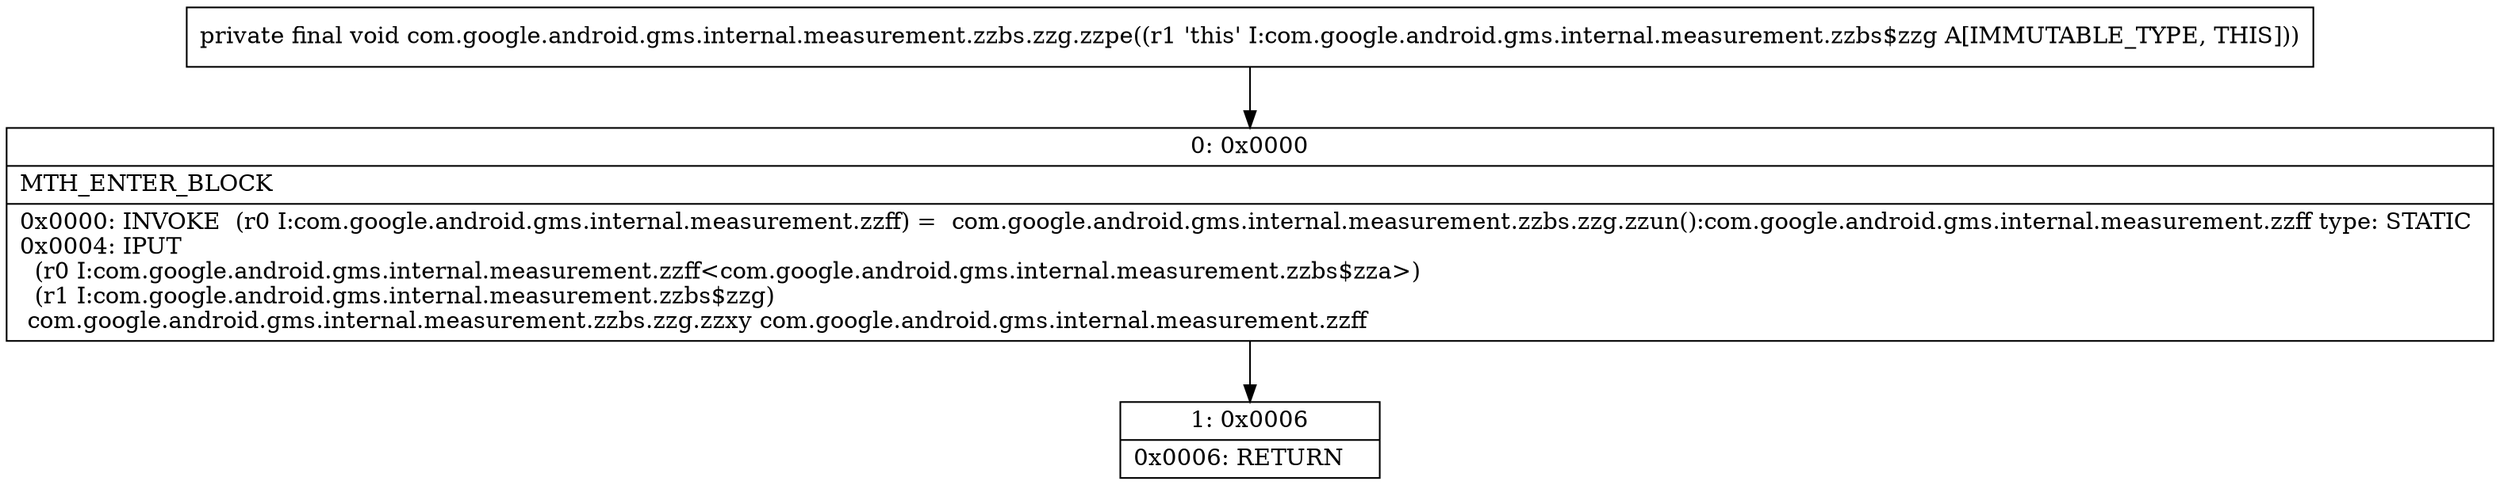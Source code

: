 digraph "CFG forcom.google.android.gms.internal.measurement.zzbs.zzg.zzpe()V" {
Node_0 [shape=record,label="{0\:\ 0x0000|MTH_ENTER_BLOCK\l|0x0000: INVOKE  (r0 I:com.google.android.gms.internal.measurement.zzff) =  com.google.android.gms.internal.measurement.zzbs.zzg.zzun():com.google.android.gms.internal.measurement.zzff type: STATIC \l0x0004: IPUT  \l  (r0 I:com.google.android.gms.internal.measurement.zzff\<com.google.android.gms.internal.measurement.zzbs$zza\>)\l  (r1 I:com.google.android.gms.internal.measurement.zzbs$zzg)\l com.google.android.gms.internal.measurement.zzbs.zzg.zzxy com.google.android.gms.internal.measurement.zzff \l}"];
Node_1 [shape=record,label="{1\:\ 0x0006|0x0006: RETURN   \l}"];
MethodNode[shape=record,label="{private final void com.google.android.gms.internal.measurement.zzbs.zzg.zzpe((r1 'this' I:com.google.android.gms.internal.measurement.zzbs$zzg A[IMMUTABLE_TYPE, THIS])) }"];
MethodNode -> Node_0;
Node_0 -> Node_1;
}

